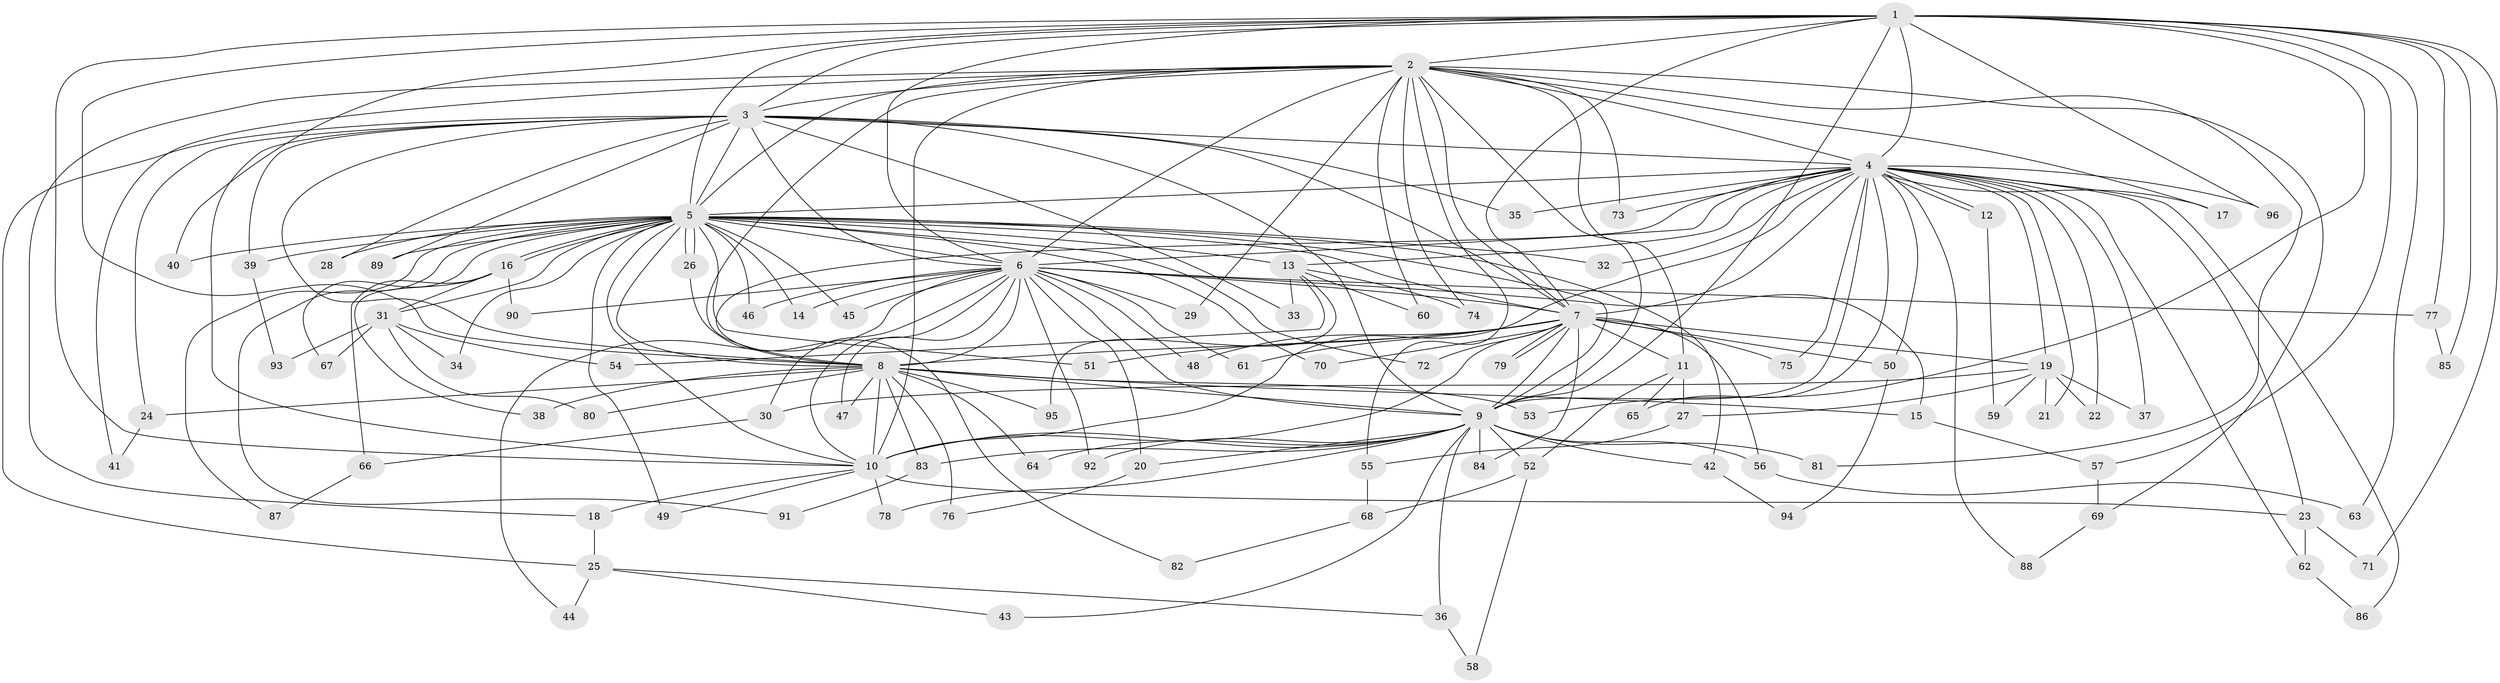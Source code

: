 // Generated by graph-tools (version 1.1) at 2025/49/03/09/25 03:49:45]
// undirected, 96 vertices, 217 edges
graph export_dot {
graph [start="1"]
  node [color=gray90,style=filled];
  1;
  2;
  3;
  4;
  5;
  6;
  7;
  8;
  9;
  10;
  11;
  12;
  13;
  14;
  15;
  16;
  17;
  18;
  19;
  20;
  21;
  22;
  23;
  24;
  25;
  26;
  27;
  28;
  29;
  30;
  31;
  32;
  33;
  34;
  35;
  36;
  37;
  38;
  39;
  40;
  41;
  42;
  43;
  44;
  45;
  46;
  47;
  48;
  49;
  50;
  51;
  52;
  53;
  54;
  55;
  56;
  57;
  58;
  59;
  60;
  61;
  62;
  63;
  64;
  65;
  66;
  67;
  68;
  69;
  70;
  71;
  72;
  73;
  74;
  75;
  76;
  77;
  78;
  79;
  80;
  81;
  82;
  83;
  84;
  85;
  86;
  87;
  88;
  89;
  90;
  91;
  92;
  93;
  94;
  95;
  96;
  1 -- 2;
  1 -- 3;
  1 -- 4;
  1 -- 5;
  1 -- 6;
  1 -- 7;
  1 -- 8;
  1 -- 9;
  1 -- 10;
  1 -- 40;
  1 -- 53;
  1 -- 57;
  1 -- 63;
  1 -- 71;
  1 -- 77;
  1 -- 85;
  1 -- 96;
  2 -- 3;
  2 -- 4;
  2 -- 5;
  2 -- 6;
  2 -- 7;
  2 -- 8;
  2 -- 9;
  2 -- 10;
  2 -- 11;
  2 -- 17;
  2 -- 18;
  2 -- 29;
  2 -- 41;
  2 -- 55;
  2 -- 60;
  2 -- 69;
  2 -- 73;
  2 -- 74;
  2 -- 81;
  3 -- 4;
  3 -- 5;
  3 -- 6;
  3 -- 7;
  3 -- 8;
  3 -- 9;
  3 -- 10;
  3 -- 24;
  3 -- 25;
  3 -- 28;
  3 -- 33;
  3 -- 35;
  3 -- 39;
  3 -- 89;
  4 -- 5;
  4 -- 6;
  4 -- 7;
  4 -- 8;
  4 -- 9;
  4 -- 10;
  4 -- 12;
  4 -- 12;
  4 -- 13;
  4 -- 17;
  4 -- 19;
  4 -- 21;
  4 -- 22;
  4 -- 23;
  4 -- 32;
  4 -- 35;
  4 -- 37;
  4 -- 50;
  4 -- 62;
  4 -- 65;
  4 -- 73;
  4 -- 75;
  4 -- 86;
  4 -- 88;
  4 -- 96;
  5 -- 6;
  5 -- 7;
  5 -- 8;
  5 -- 9;
  5 -- 10;
  5 -- 13;
  5 -- 14;
  5 -- 16;
  5 -- 16;
  5 -- 26;
  5 -- 26;
  5 -- 28;
  5 -- 31;
  5 -- 32;
  5 -- 34;
  5 -- 39;
  5 -- 40;
  5 -- 42;
  5 -- 45;
  5 -- 46;
  5 -- 49;
  5 -- 51;
  5 -- 67;
  5 -- 70;
  5 -- 72;
  5 -- 87;
  5 -- 89;
  5 -- 91;
  6 -- 7;
  6 -- 8;
  6 -- 9;
  6 -- 10;
  6 -- 14;
  6 -- 15;
  6 -- 20;
  6 -- 29;
  6 -- 30;
  6 -- 44;
  6 -- 45;
  6 -- 46;
  6 -- 47;
  6 -- 48;
  6 -- 61;
  6 -- 77;
  6 -- 90;
  6 -- 92;
  7 -- 8;
  7 -- 9;
  7 -- 10;
  7 -- 11;
  7 -- 19;
  7 -- 48;
  7 -- 50;
  7 -- 51;
  7 -- 56;
  7 -- 61;
  7 -- 70;
  7 -- 72;
  7 -- 75;
  7 -- 79;
  7 -- 79;
  7 -- 84;
  8 -- 9;
  8 -- 10;
  8 -- 15;
  8 -- 24;
  8 -- 38;
  8 -- 47;
  8 -- 53;
  8 -- 64;
  8 -- 76;
  8 -- 80;
  8 -- 83;
  8 -- 95;
  9 -- 10;
  9 -- 20;
  9 -- 36;
  9 -- 42;
  9 -- 43;
  9 -- 52;
  9 -- 56;
  9 -- 64;
  9 -- 78;
  9 -- 81;
  9 -- 83;
  9 -- 84;
  9 -- 92;
  10 -- 18;
  10 -- 23;
  10 -- 49;
  10 -- 78;
  11 -- 27;
  11 -- 52;
  11 -- 65;
  12 -- 59;
  13 -- 33;
  13 -- 54;
  13 -- 60;
  13 -- 74;
  13 -- 95;
  15 -- 57;
  16 -- 31;
  16 -- 38;
  16 -- 66;
  16 -- 90;
  18 -- 25;
  19 -- 21;
  19 -- 22;
  19 -- 27;
  19 -- 30;
  19 -- 37;
  19 -- 59;
  20 -- 76;
  23 -- 62;
  23 -- 71;
  24 -- 41;
  25 -- 36;
  25 -- 43;
  25 -- 44;
  26 -- 82;
  27 -- 55;
  30 -- 66;
  31 -- 34;
  31 -- 54;
  31 -- 67;
  31 -- 80;
  31 -- 93;
  36 -- 58;
  39 -- 93;
  42 -- 94;
  50 -- 94;
  52 -- 58;
  52 -- 68;
  55 -- 68;
  56 -- 63;
  57 -- 69;
  62 -- 86;
  66 -- 87;
  68 -- 82;
  69 -- 88;
  77 -- 85;
  83 -- 91;
}

